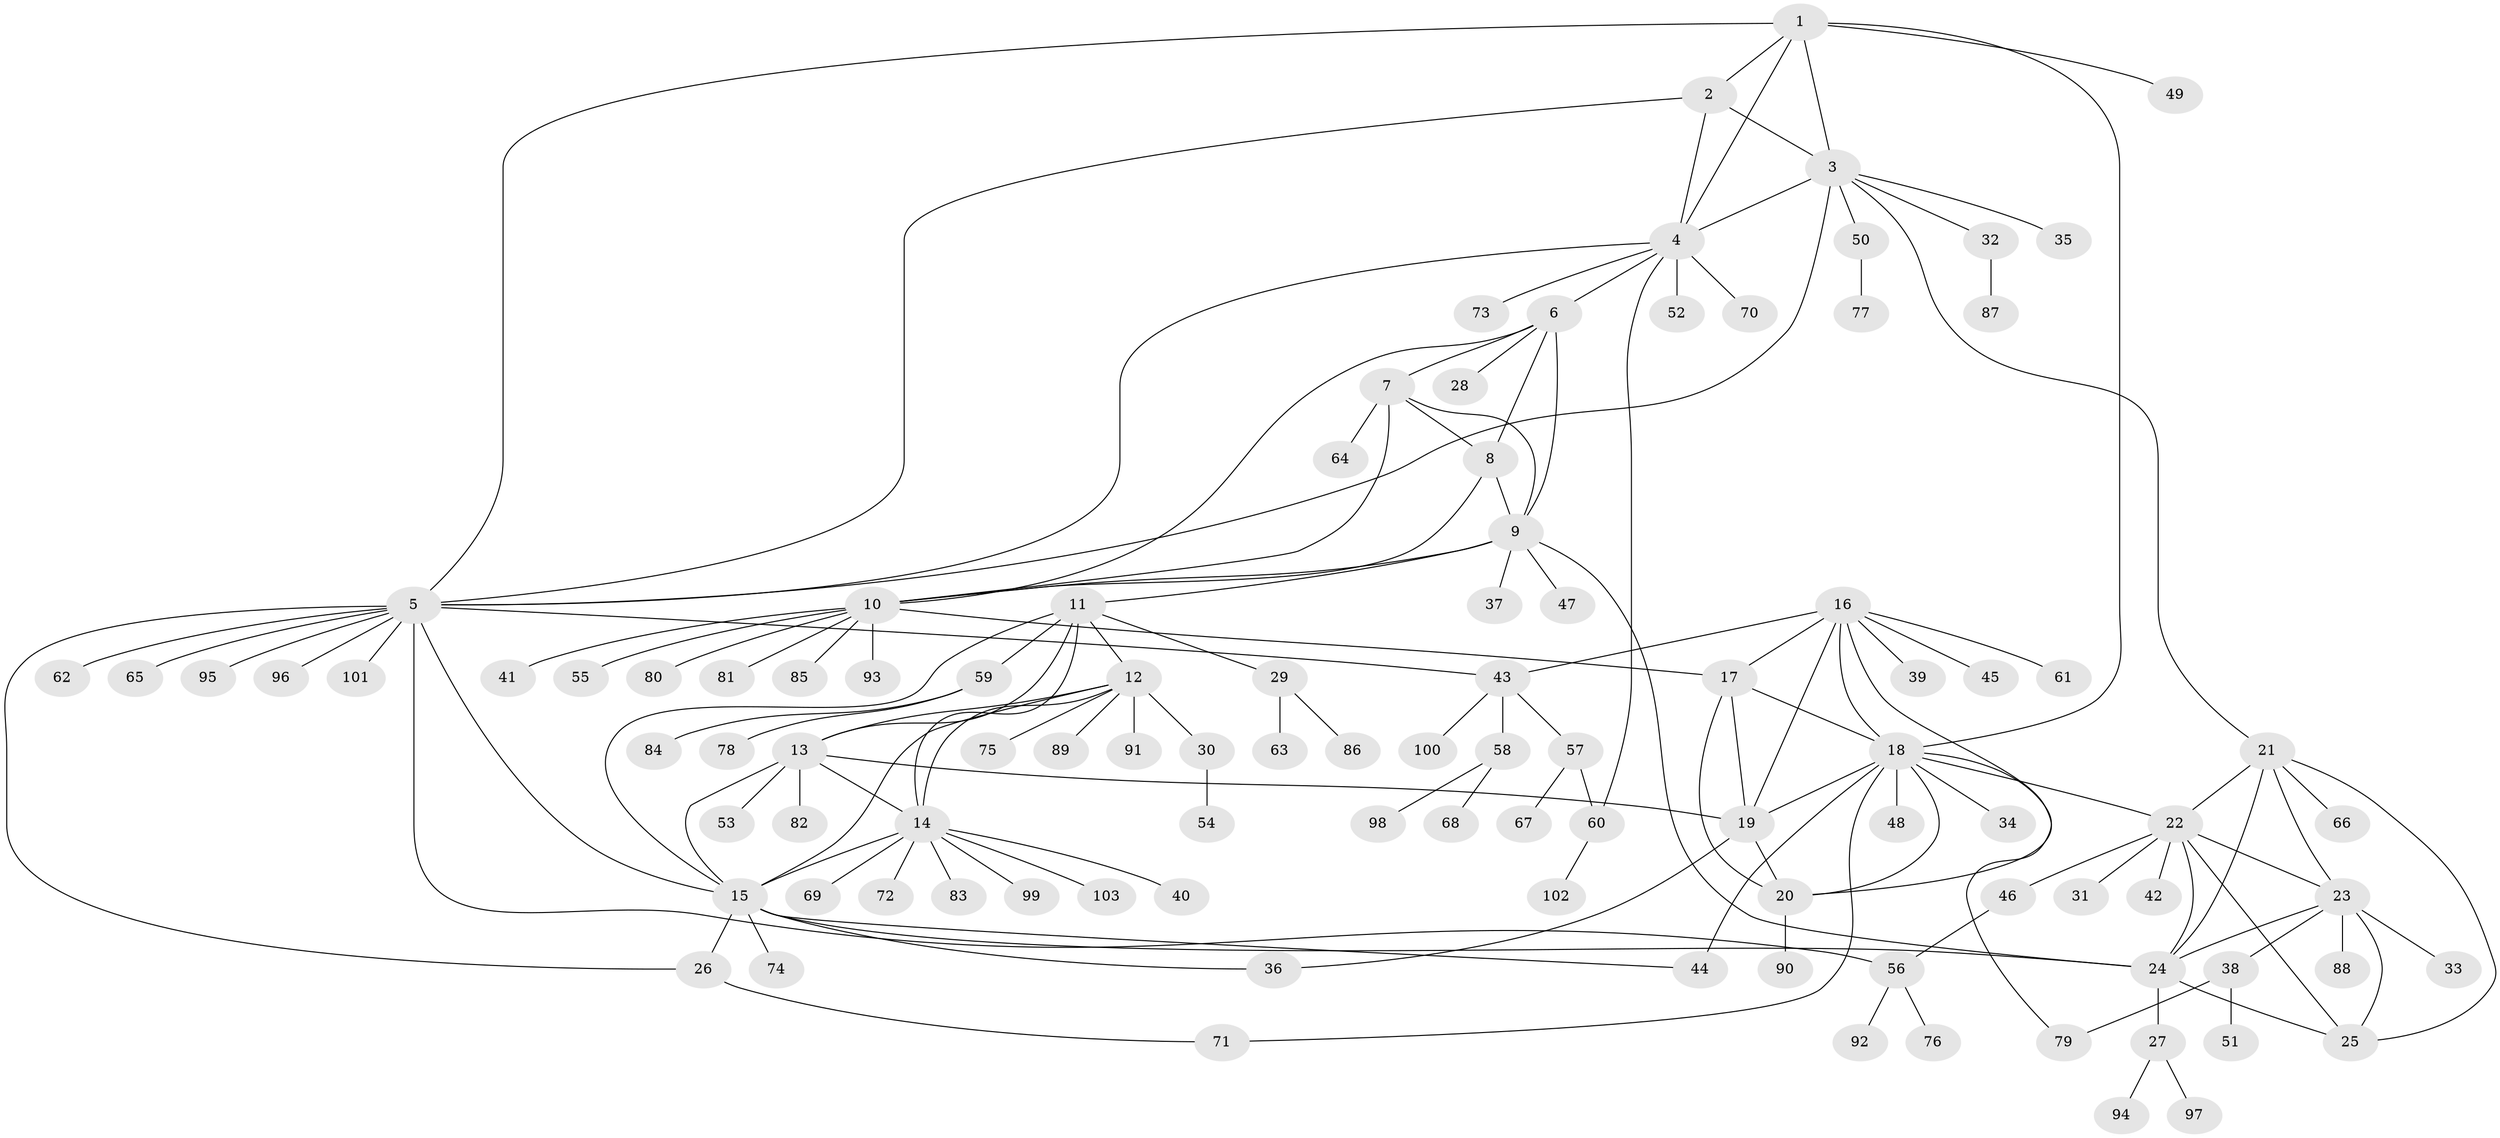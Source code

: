 // Generated by graph-tools (version 1.1) at 2025/15/03/09/25 04:15:59]
// undirected, 103 vertices, 146 edges
graph export_dot {
graph [start="1"]
  node [color=gray90,style=filled];
  1;
  2;
  3;
  4;
  5;
  6;
  7;
  8;
  9;
  10;
  11;
  12;
  13;
  14;
  15;
  16;
  17;
  18;
  19;
  20;
  21;
  22;
  23;
  24;
  25;
  26;
  27;
  28;
  29;
  30;
  31;
  32;
  33;
  34;
  35;
  36;
  37;
  38;
  39;
  40;
  41;
  42;
  43;
  44;
  45;
  46;
  47;
  48;
  49;
  50;
  51;
  52;
  53;
  54;
  55;
  56;
  57;
  58;
  59;
  60;
  61;
  62;
  63;
  64;
  65;
  66;
  67;
  68;
  69;
  70;
  71;
  72;
  73;
  74;
  75;
  76;
  77;
  78;
  79;
  80;
  81;
  82;
  83;
  84;
  85;
  86;
  87;
  88;
  89;
  90;
  91;
  92;
  93;
  94;
  95;
  96;
  97;
  98;
  99;
  100;
  101;
  102;
  103;
  1 -- 2;
  1 -- 3;
  1 -- 4;
  1 -- 5;
  1 -- 18;
  1 -- 49;
  2 -- 3;
  2 -- 4;
  2 -- 5;
  3 -- 4;
  3 -- 5;
  3 -- 21;
  3 -- 32;
  3 -- 35;
  3 -- 50;
  4 -- 5;
  4 -- 6;
  4 -- 52;
  4 -- 60;
  4 -- 70;
  4 -- 73;
  5 -- 15;
  5 -- 26;
  5 -- 43;
  5 -- 56;
  5 -- 62;
  5 -- 65;
  5 -- 95;
  5 -- 96;
  5 -- 101;
  6 -- 7;
  6 -- 8;
  6 -- 9;
  6 -- 10;
  6 -- 28;
  7 -- 8;
  7 -- 9;
  7 -- 10;
  7 -- 64;
  8 -- 9;
  8 -- 10;
  9 -- 10;
  9 -- 11;
  9 -- 24;
  9 -- 37;
  9 -- 47;
  10 -- 17;
  10 -- 41;
  10 -- 55;
  10 -- 80;
  10 -- 81;
  10 -- 85;
  10 -- 93;
  11 -- 12;
  11 -- 13;
  11 -- 14;
  11 -- 15;
  11 -- 29;
  11 -- 59;
  12 -- 13;
  12 -- 14;
  12 -- 15;
  12 -- 30;
  12 -- 75;
  12 -- 89;
  12 -- 91;
  13 -- 14;
  13 -- 15;
  13 -- 19;
  13 -- 53;
  13 -- 82;
  14 -- 15;
  14 -- 40;
  14 -- 69;
  14 -- 72;
  14 -- 83;
  14 -- 99;
  14 -- 103;
  15 -- 24;
  15 -- 26;
  15 -- 36;
  15 -- 44;
  15 -- 74;
  16 -- 17;
  16 -- 18;
  16 -- 19;
  16 -- 20;
  16 -- 39;
  16 -- 43;
  16 -- 45;
  16 -- 61;
  17 -- 18;
  17 -- 19;
  17 -- 20;
  18 -- 19;
  18 -- 20;
  18 -- 22;
  18 -- 34;
  18 -- 44;
  18 -- 48;
  18 -- 71;
  18 -- 79;
  19 -- 20;
  19 -- 36;
  20 -- 90;
  21 -- 22;
  21 -- 23;
  21 -- 24;
  21 -- 25;
  21 -- 66;
  22 -- 23;
  22 -- 24;
  22 -- 25;
  22 -- 31;
  22 -- 42;
  22 -- 46;
  23 -- 24;
  23 -- 25;
  23 -- 33;
  23 -- 38;
  23 -- 88;
  24 -- 25;
  24 -- 27;
  26 -- 71;
  27 -- 94;
  27 -- 97;
  29 -- 63;
  29 -- 86;
  30 -- 54;
  32 -- 87;
  38 -- 51;
  38 -- 79;
  43 -- 57;
  43 -- 58;
  43 -- 100;
  46 -- 56;
  50 -- 77;
  56 -- 76;
  56 -- 92;
  57 -- 60;
  57 -- 67;
  58 -- 68;
  58 -- 98;
  59 -- 78;
  59 -- 84;
  60 -- 102;
}
